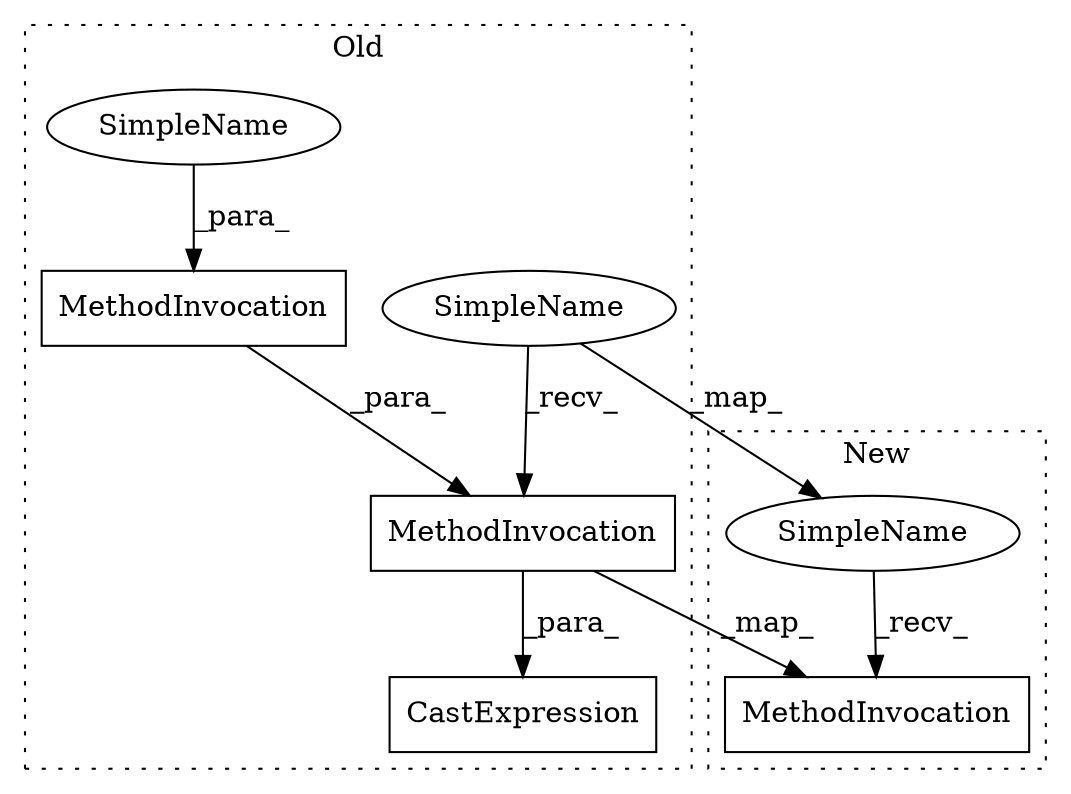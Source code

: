 digraph G {
subgraph cluster0 {
1 [label="CastExpression" a="11" s="981" l="34" shape="box"];
2 [label="MethodInvocation" a="32" s="1029,1079" l="16,1" shape="box"];
3 [label="MethodInvocation" a="32" s="-1,1078" l="1073,1" shape="box"];
5 [label="SimpleName" a="42" s="1015" l="13" shape="ellipse"];
7 [label="SimpleName" a="42" s="1072" l="6" shape="ellipse"];
label = "Old";
style="dotted";
}
subgraph cluster1 {
4 [label="MethodInvocation" a="32" s="986,1017" l="13,1" shape="box"];
6 [label="SimpleName" a="42" s="976" l="9" shape="ellipse"];
label = "New";
style="dotted";
}
2 -> 1 [label="_para_"];
2 -> 4 [label="_map_"];
3 -> 2 [label="_para_"];
5 -> 2 [label="_recv_"];
5 -> 6 [label="_map_"];
6 -> 4 [label="_recv_"];
7 -> 3 [label="_para_"];
}